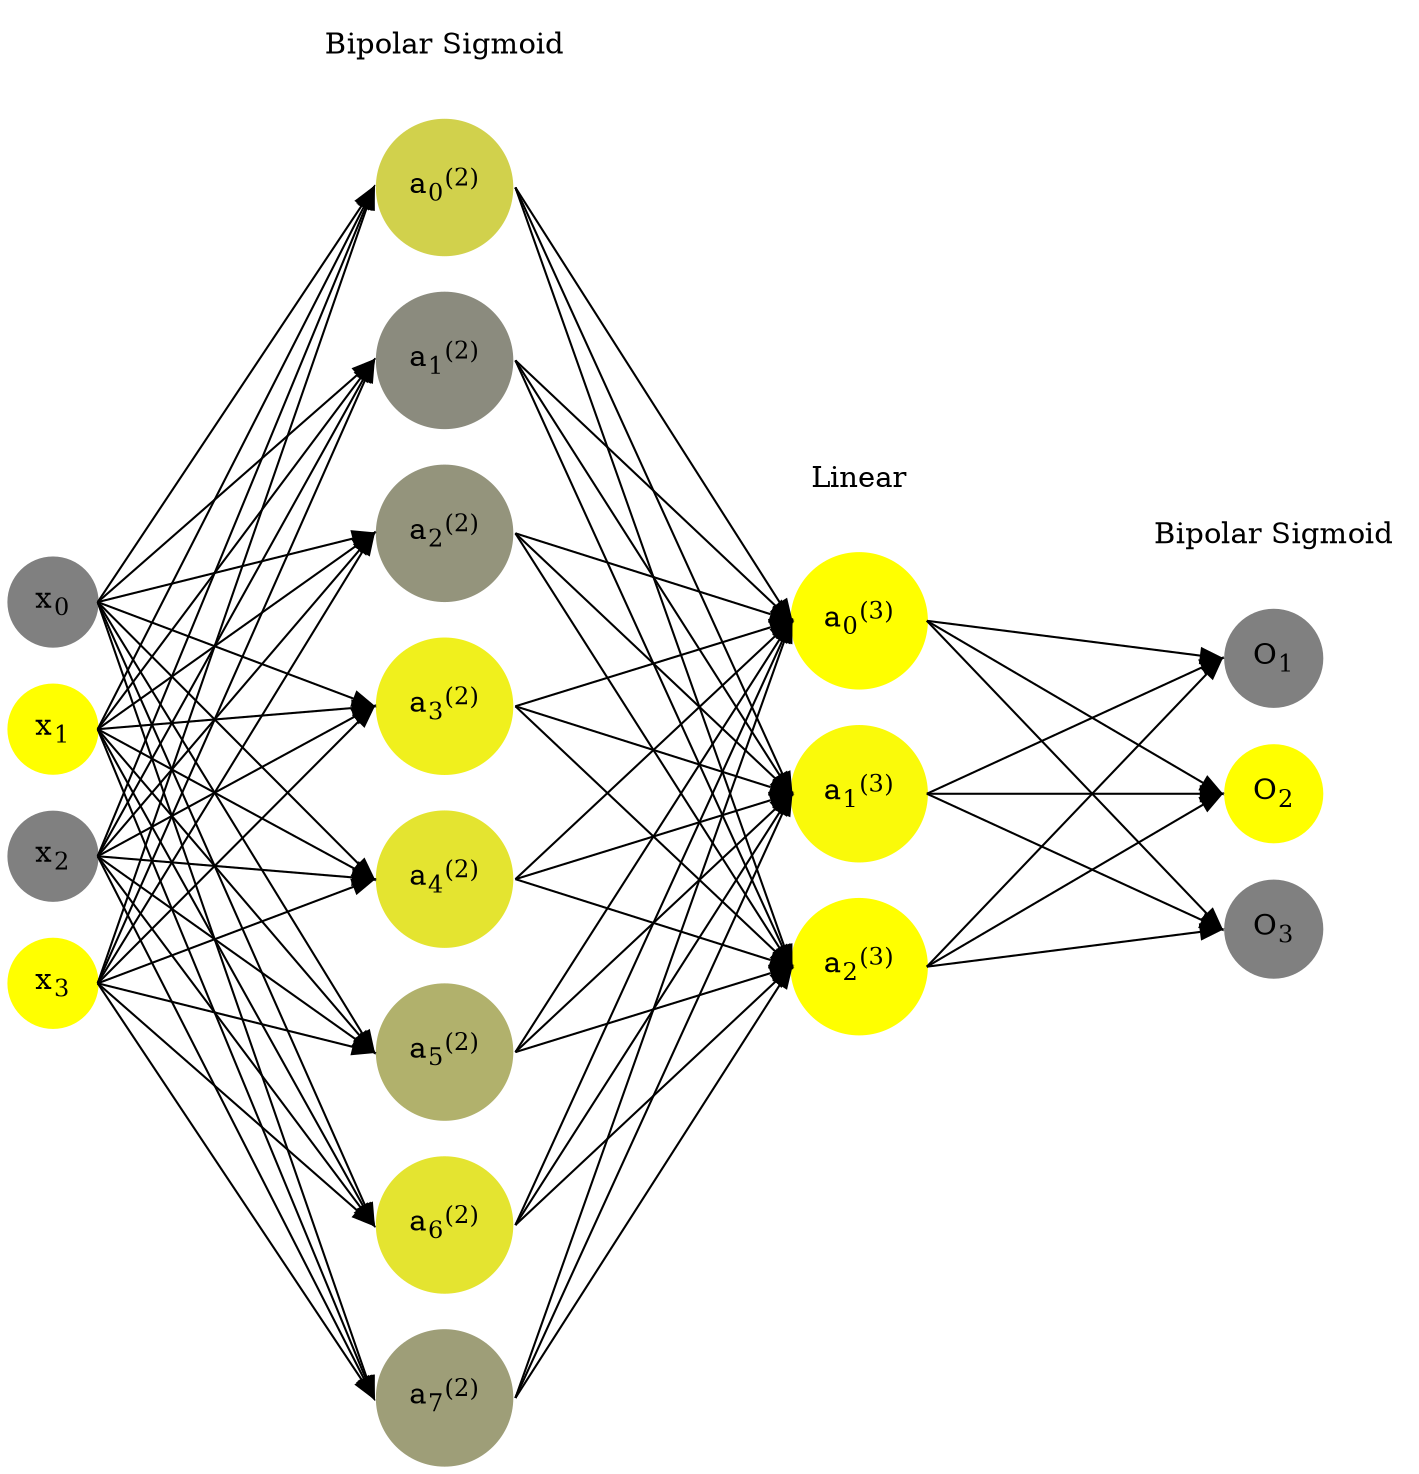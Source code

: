 digraph G {
	rankdir = LR;
	splines=false;
	edge[style=invis];
	ranksep= 1.4;
	{
	node [shape=circle, color="0.1667, 0.0, 0.5", style=filled, fillcolor="0.1667, 0.0, 0.5"];
	x0 [label=<x<sub>0</sub>>];
	}
	{
	node [shape=circle, color="0.1667, 1.0, 1.0", style=filled, fillcolor="0.1667, 1.0, 1.0"];
	x1 [label=<x<sub>1</sub>>];
	}
	{
	node [shape=circle, color="0.1667, 0.0, 0.5", style=filled, fillcolor="0.1667, 0.0, 0.5"];
	x2 [label=<x<sub>2</sub>>];
	}
	{
	node [shape=circle, color="0.1667, 1.0, 1.0", style=filled, fillcolor="0.1667, 1.0, 1.0"];
	x3 [label=<x<sub>3</sub>>];
	}
	{
	node [shape=circle, color="0.1667, 0.634651, 0.817325", style=filled, fillcolor="0.1667, 0.634651, 0.817325"];
	a02 [label=<a<sub>0</sub><sup>(2)</sup>>];
	}
	{
	node [shape=circle, color="0.1667, 0.091629, 0.545815", style=filled, fillcolor="0.1667, 0.091629, 0.545815"];
	a12 [label=<a<sub>1</sub><sup>(2)</sup>>];
	}
	{
	node [shape=circle, color="0.1667, 0.160639, 0.580319", style=filled, fillcolor="0.1667, 0.160639, 0.580319"];
	a22 [label=<a<sub>2</sub><sup>(2)</sup>>];
	}
	{
	node [shape=circle, color="0.1667, 0.878242, 0.939121", style=filled, fillcolor="0.1667, 0.878242, 0.939121"];
	a32 [label=<a<sub>3</sub><sup>(2)</sup>>];
	}
	{
	node [shape=circle, color="0.1667, 0.788852, 0.894426", style=filled, fillcolor="0.1667, 0.788852, 0.894426"];
	a42 [label=<a<sub>4</sub><sup>(2)</sup>>];
	}
	{
	node [shape=circle, color="0.1667, 0.388413, 0.694206", style=filled, fillcolor="0.1667, 0.388413, 0.694206"];
	a52 [label=<a<sub>5</sub><sup>(2)</sup>>];
	}
	{
	node [shape=circle, color="0.1667, 0.788490, 0.894245", style=filled, fillcolor="0.1667, 0.788490, 0.894245"];
	a62 [label=<a<sub>6</sub><sup>(2)</sup>>];
	}
	{
	node [shape=circle, color="0.1667, 0.235747, 0.617874", style=filled, fillcolor="0.1667, 0.235747, 0.617874"];
	a72 [label=<a<sub>7</sub><sup>(2)</sup>>];
	}
	{
	node [shape=circle, color="0.1667, 1.261780, 1.130890", style=filled, fillcolor="0.1667, 1.261780, 1.130890"];
	a03 [label=<a<sub>0</sub><sup>(3)</sup>>];
	}
	{
	node [shape=circle, color="0.1667, 0.958259, 0.979129", style=filled, fillcolor="0.1667, 0.958259, 0.979129"];
	a13 [label=<a<sub>1</sub><sup>(3)</sup>>];
	}
	{
	node [shape=circle, color="0.1667, 1.854324, 1.427162", style=filled, fillcolor="0.1667, 1.854324, 1.427162"];
	a23 [label=<a<sub>2</sub><sup>(3)</sup>>];
	}
	{
	node [shape=circle, color="0.1667, 0.0, 0.5", style=filled, fillcolor="0.1667, 0.0, 0.5"];
	O1 [label=<O<sub>1</sub>>];
	}
	{
	node [shape=circle, color="0.1667, 1.0, 1.0", style=filled, fillcolor="0.1667, 1.0, 1.0"];
	O2 [label=<O<sub>2</sub>>];
	}
	{
	node [shape=circle, color="0.1667, 0.0, 0.5", style=filled, fillcolor="0.1667, 0.0, 0.5"];
	O3 [label=<O<sub>3</sub>>];
	}
	{
	rank=same;
	x0->x1->x2->x3;
	}
	{
	rank=same;
	a02->a12->a22->a32->a42->a52->a62->a72;
	}
	{
	rank=same;
	a03->a13->a23;
	}
	{
	rank=same;
	O1->O2->O3;
	}
	l1 [shape=plaintext,label="Bipolar Sigmoid"];
	l1->a02;
	{rank=same; l1;a02};
	l2 [shape=plaintext,label="Linear"];
	l2->a03;
	{rank=same; l2;a03};
	l3 [shape=plaintext,label="Bipolar Sigmoid"];
	l3->O1;
	{rank=same; l3;O1};
edge[style=solid, tailport=e, headport=w];
	{x0;x1;x2;x3} -> {a02;a12;a22;a32;a42;a52;a62;a72};
	{a02;a12;a22;a32;a42;a52;a62;a72} -> {a03;a13;a23};
	{a03;a13;a23} -> {O1,O2,O3};
}